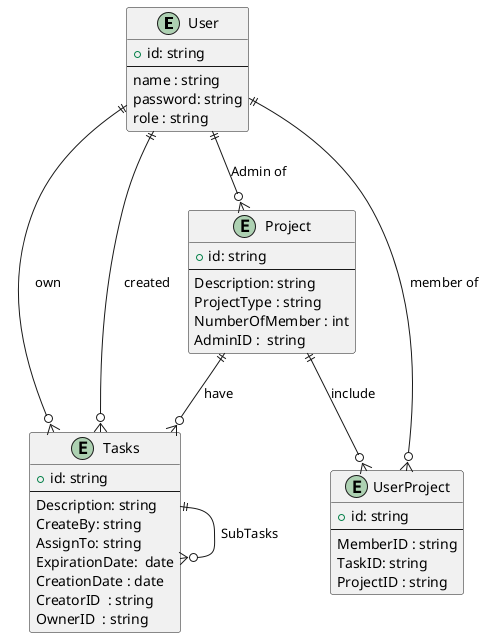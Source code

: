 @startuml

entity "User" as e1 {
  +id: string 
  --
  name : string
  password: string 
  role : string 
}

entity "UserProject" as e2 {
  +id: string 
  --
  MemberID : string
  TaskID: string
  ProjectID : string
}

entity "Project" as e3 {
  +id: string 
  --
  Description: string
  ProjectType : string
  NumberOfMember : int
  AdminID :  string
}

entity "Tasks" as e4 {
  +id: string 
  --
  Description: string
  CreateBy: string
  AssignTo: string 
  ExpirationDate:  date
  CreationDate : date
  CreatorID  : string
  OwnerID  : string 
}

e1 ||--o{ e2 : "member of "
e1 ||--o{ e3 : "Admin of"
e3 ||--o{ e4 : "have" 

e1 ||--o{ e4 : "own"  
e1 ||--o{ e4 : "created"  
e3 ||--o{ e2 : "include"
e4 ||-o{ e4  : "SubTasks"

@enduml